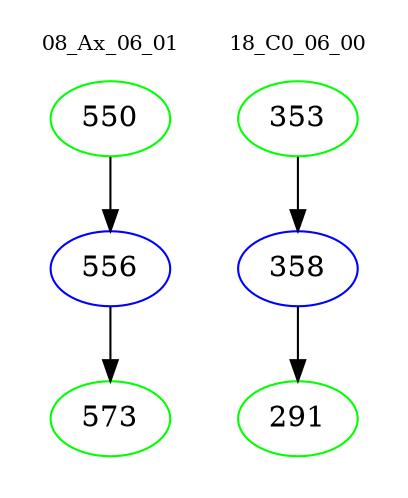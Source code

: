 digraph{
subgraph cluster_0 {
color = white
label = "08_Ax_06_01";
fontsize=10;
T0_550 [label="550", color="green"]
T0_550 -> T0_556 [color="black"]
T0_556 [label="556", color="blue"]
T0_556 -> T0_573 [color="black"]
T0_573 [label="573", color="green"]
}
subgraph cluster_1 {
color = white
label = "18_C0_06_00";
fontsize=10;
T1_353 [label="353", color="green"]
T1_353 -> T1_358 [color="black"]
T1_358 [label="358", color="blue"]
T1_358 -> T1_291 [color="black"]
T1_291 [label="291", color="green"]
}
}
